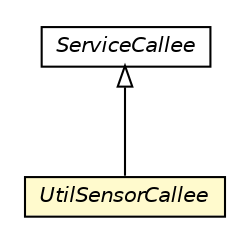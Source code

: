 #!/usr/local/bin/dot
#
# Class diagram 
# Generated by UMLGraph version R5_6-24-gf6e263 (http://www.umlgraph.org/)
#

digraph G {
	edge [fontname="Helvetica",fontsize=10,labelfontname="Helvetica",labelfontsize=10];
	node [fontname="Helvetica",fontsize=10,shape=plaintext];
	nodesep=0.25;
	ranksep=0.5;
	// org.universAAL.middleware.service.ServiceCallee
	c8428171 [label=<<table title="org.universAAL.middleware.service.ServiceCallee" border="0" cellborder="1" cellspacing="0" cellpadding="2" port="p" href="../../../../middleware/service/ServiceCallee.html">
		<tr><td><table border="0" cellspacing="0" cellpadding="1">
<tr><td align="center" balign="center"><font face="Helvetica-Oblique"> ServiceCallee </font></td></tr>
		</table></td></tr>
		</table>>, URL="../../../../middleware/service/ServiceCallee.html", fontname="Helvetica", fontcolor="black", fontsize=10.0];
	// org.universAAL.support.utils.service.top.UtilSensorCallee
	c8428529 [label=<<table title="org.universAAL.support.utils.service.top.UtilSensorCallee" border="0" cellborder="1" cellspacing="0" cellpadding="2" port="p" bgcolor="lemonChiffon" href="./UtilSensorCallee.html">
		<tr><td><table border="0" cellspacing="0" cellpadding="1">
<tr><td align="center" balign="center"><font face="Helvetica-Oblique"> UtilSensorCallee </font></td></tr>
		</table></td></tr>
		</table>>, URL="./UtilSensorCallee.html", fontname="Helvetica", fontcolor="black", fontsize=10.0];
	//org.universAAL.support.utils.service.top.UtilSensorCallee extends org.universAAL.middleware.service.ServiceCallee
	c8428171:p -> c8428529:p [dir=back,arrowtail=empty];
}

